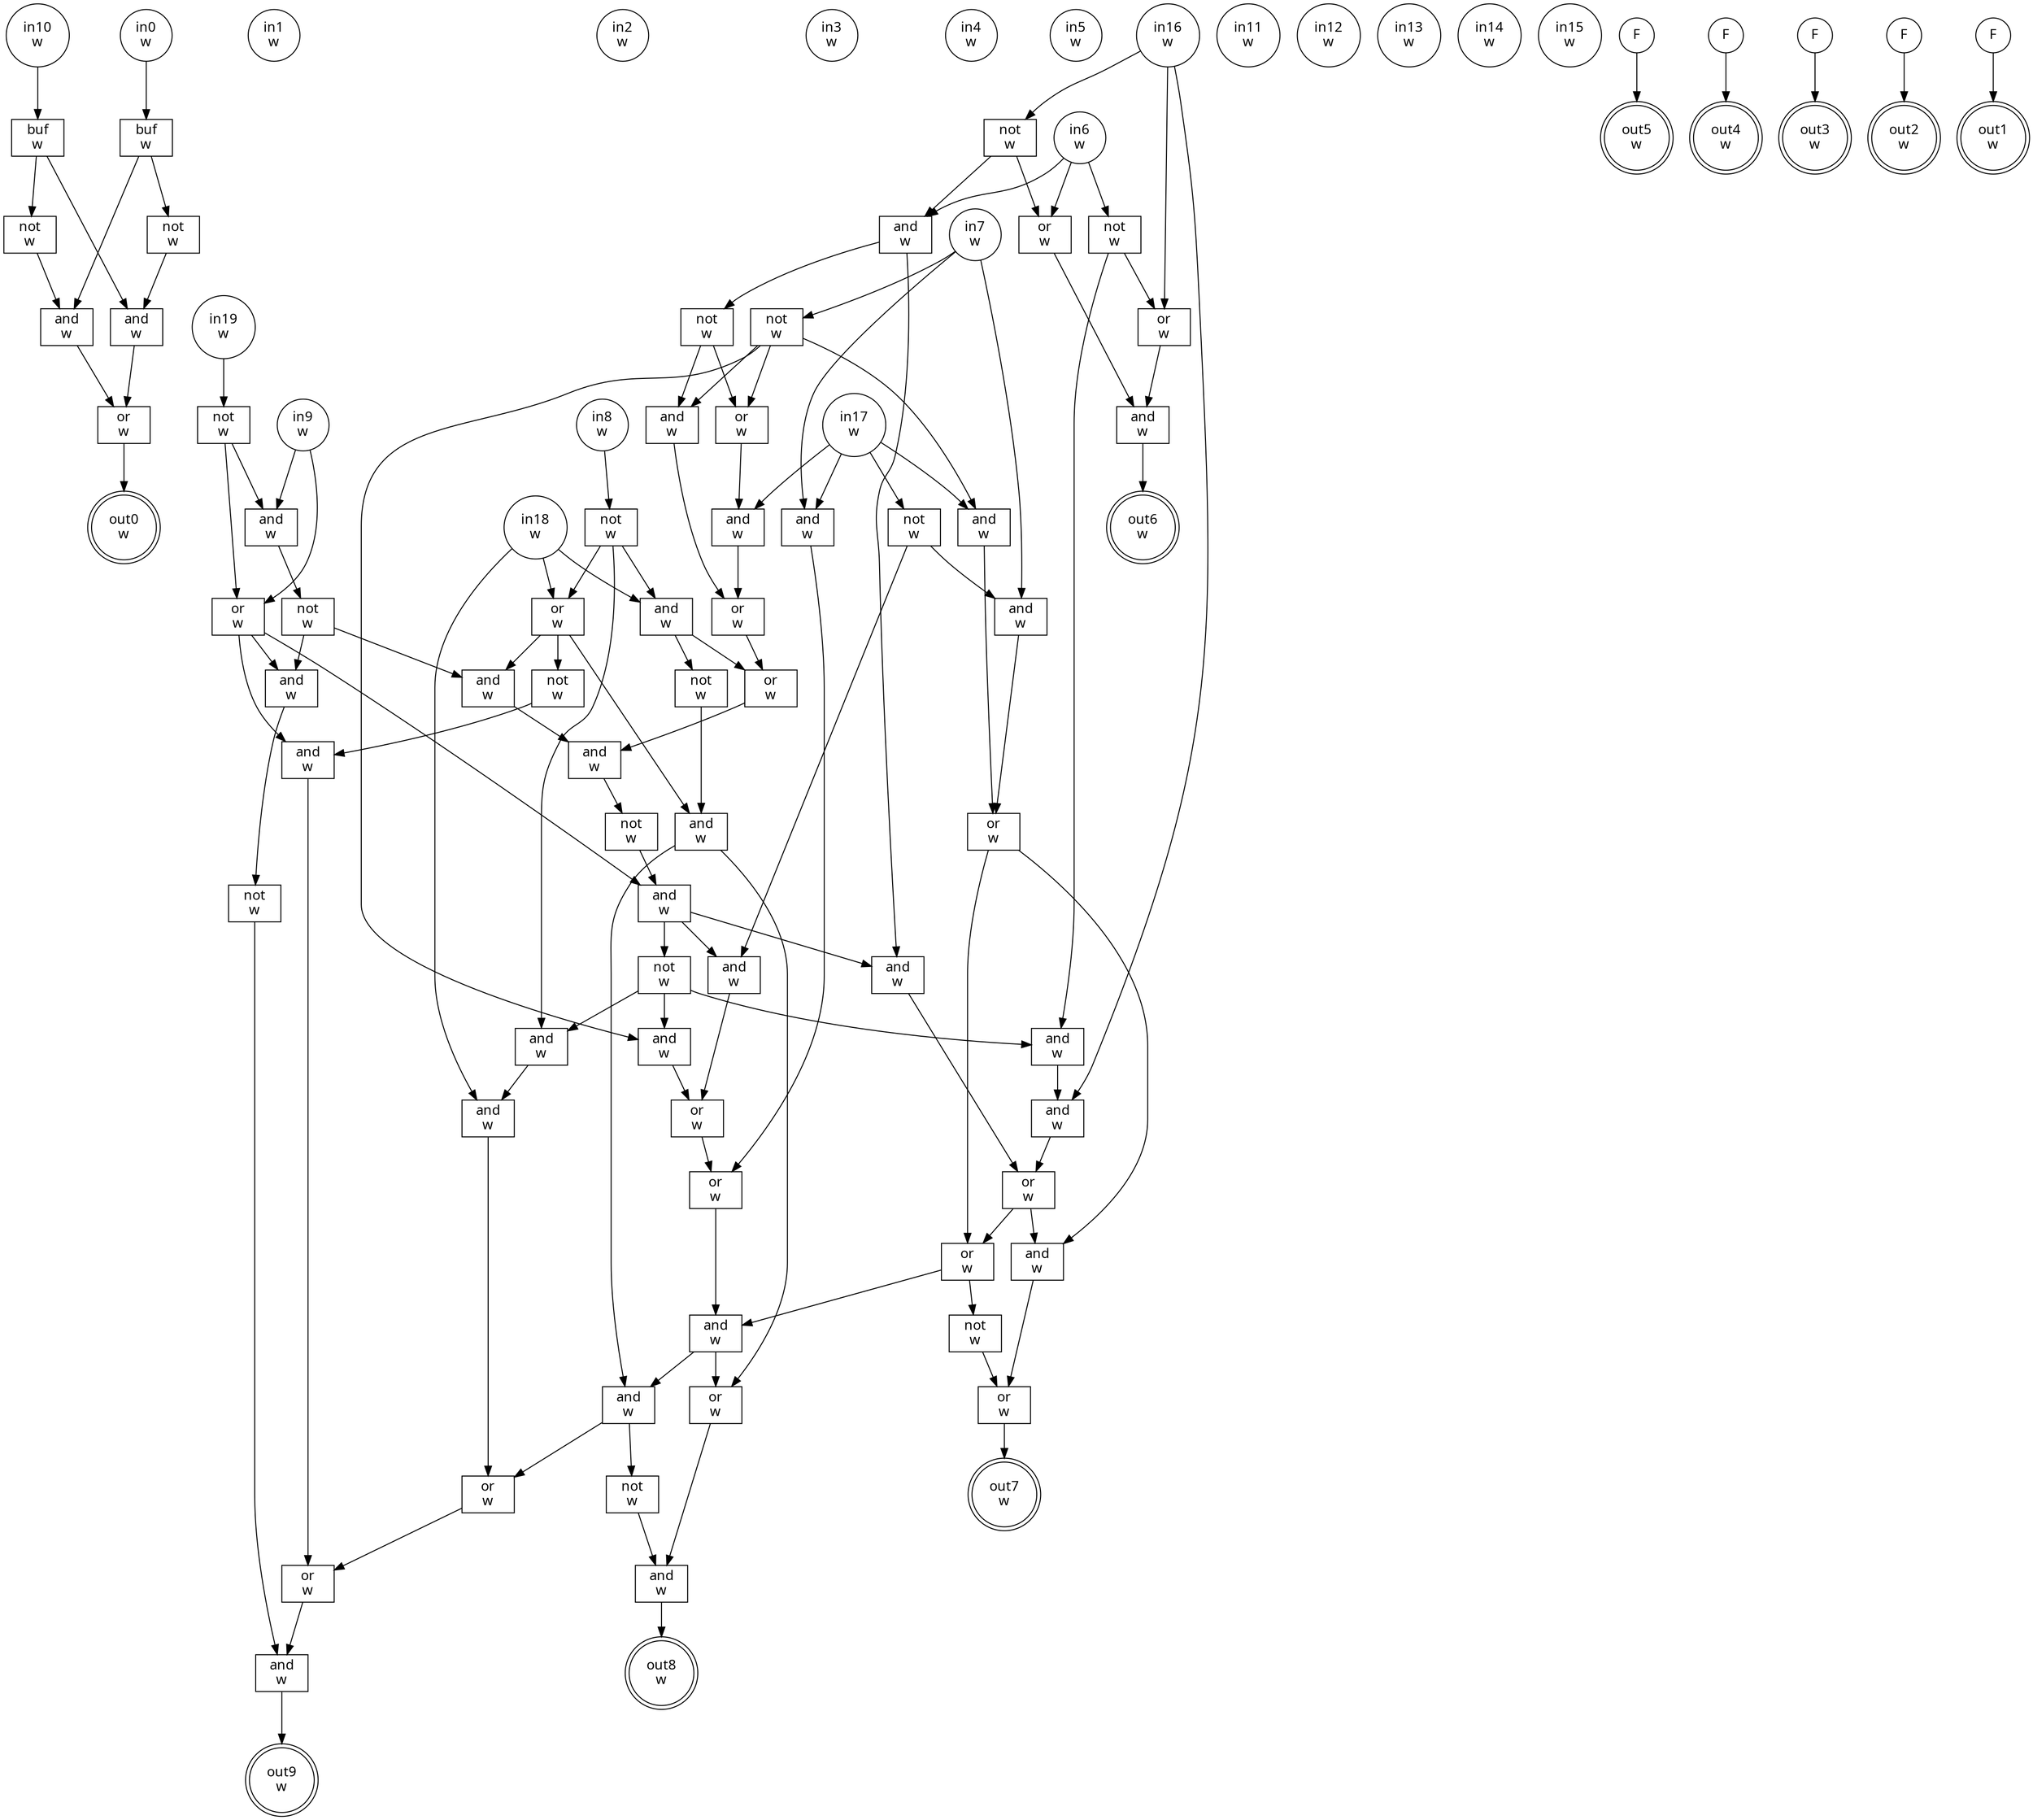 digraph circuit{
	node [style = filled, fillcolor = white,shape=rect, fontname=geneva]
	g0 [label="in0\nw",shape=circle,fillcolor=white]
	g1 [label="in1\nw",shape=circle,fillcolor=white]
	g2 [label="in2\nw",shape=circle,fillcolor=white]
	g3 [label="in3\nw",shape=circle,fillcolor=white]
	g4 [label="in4\nw",shape=circle,fillcolor=white]
	g5 [label="in5\nw",shape=circle,fillcolor=white]
	g6 [label="in6\nw",shape=circle,fillcolor=white]
	g7 [label="in7\nw",shape=circle,fillcolor=white]
	g8 [label="in8\nw",shape=circle,fillcolor=white]
	g9 [label="in9\nw",shape=circle,fillcolor=white]
	g10 [label="in10\nw",shape=circle,fillcolor=white]
	g11 [label="in11\nw",shape=circle,fillcolor=white]
	g12 [label="in12\nw",shape=circle,fillcolor=white]
	g13 [label="in13\nw",shape=circle,fillcolor=white]
	g14 [label="in14\nw",shape=circle,fillcolor=white]
	g15 [label="in15\nw",shape=circle,fillcolor=white]
	g16 [label="in16\nw",shape=circle,fillcolor=white]
	g17 [label="in17\nw",shape=circle,fillcolor=white]
	g18 [label="in18\nw",shape=circle,fillcolor=white]
	g19 [label="in19\nw",shape=circle,fillcolor=white]
	g20 [label="F",shape=circle,fillcolor=white]
	g21 [label="F",shape=circle,fillcolor=white]
	g22 [label="F",shape=circle,fillcolor=white]
	g23 [label="F",shape=circle,fillcolor=white]
	g24 [label="F",shape=circle,fillcolor=white]
	g25 [label="not\nw",fillcolor=white]
	g26 [label="not\nw",fillcolor=white]
	g27 [label="not\nw",fillcolor=white]
	g28 [label="buf\nw",fillcolor=white]
	g29 [label="not\nw",fillcolor=white]
	g30 [label="and\nw",fillcolor=white]
	g31 [label="not\nw",fillcolor=white]
	g32 [label="or\nw",fillcolor=white]
	g33 [label="and\nw",fillcolor=white]
	g34 [label="not\nw",fillcolor=white]
	g35 [label="not\nw",fillcolor=white]
	g36 [label="or\nw",fillcolor=white]
	g37 [label="and\nw",fillcolor=white]
	g38 [label="not\nw",fillcolor=white]
	g39 [label="and\nw",fillcolor=white]
	g40 [label="and\nw",fillcolor=white]
	g41 [label="not\nw",fillcolor=white]
	g42 [label="and\nw",fillcolor=white]
	g43 [label="and\nw",fillcolor=white]
	g44 [label="and\nw",fillcolor=white]
	g45 [label="not\nw",fillcolor=white]
	g46 [label="and\nw",fillcolor=white]
	g47 [label="or\nw",fillcolor=white]
	g48 [label="or\nw",fillcolor=white]
	g49 [label="and\nw",fillcolor=white]
	g50 [label="not\nw",fillcolor=white]
	g51 [label="or\nw",fillcolor=white]
	g52 [label="and\nw",fillcolor=white]
	g53 [label="and\nw",fillcolor=white]
	g54 [label="or\nw",fillcolor=white]
	g55 [label="or\nw",fillcolor=white]
	g56 [label="and\nw",fillcolor=white]
	g57 [label="not\nw",fillcolor=white]
	g58 [label="and\nw",fillcolor=white]
	g59 [label="and\nw",fillcolor=white]
	g60 [label="and\nw",fillcolor=white]
	g61 [label="not\nw",fillcolor=white]
	g62 [label="and\nw",fillcolor=white]
	g63 [label="or\nw",fillcolor=white]
	g64 [label="or\nw",fillcolor=white]
	g65 [label="and\nw",fillcolor=white]
	g66 [label="and\nw",fillcolor=white]
	g67 [label="not\nw",fillcolor=white]
	g68 [label="or\nw",fillcolor=white]
	g69 [label="and\nw",fillcolor=white]
	g70 [label="and\nw",fillcolor=white]
	g71 [label="and\nw",fillcolor=white]
	g72 [label="or\nw",fillcolor=white]
	g73 [label="and\nw",fillcolor=white]
	g74 [label="or\nw",fillcolor=white]
	g75 [label="and\nw",fillcolor=white]
	g76 [label="or\nw",fillcolor=white]
	g77 [label="and\nw",fillcolor=white]
	g78 [label="or\nw",fillcolor=white]
	g79 [label="or\nw",fillcolor=white]
	g80 [label="and\nw",fillcolor=white]
	g81 [label="not\nw",fillcolor=white]
	g82 [label="and\nw",fillcolor=white]
	g83 [label="not\nw",fillcolor=white]
	g84 [label="or\nw",fillcolor=white]
	g85 [label="buf\nw",fillcolor=white]
	g86 [label="and\nw",fillcolor=white]
	g87 [label="not\nw",fillcolor=white]
	g88 [label="and\nw",fillcolor=white]
	g89 [label="or\nw",fillcolor=white]
	g90 [label="out0\nw",shape=doublecircle,fillcolor=white]
	g91 [label="out1\nw",shape=doublecircle,fillcolor=white]
	g92 [label="out2\nw",shape=doublecircle,fillcolor=white]
	g93 [label="out3\nw",shape=doublecircle,fillcolor=white]
	g94 [label="out4\nw",shape=doublecircle,fillcolor=white]
	g95 [label="out5\nw",shape=doublecircle,fillcolor=white]
	g96 [label="out6\nw",shape=doublecircle,fillcolor=white]
	g97 [label="out7\nw",shape=doublecircle,fillcolor=white]
	g98 [label="out8\nw",shape=doublecircle,fillcolor=white]
	g99 [label="out9\nw",shape=doublecircle,fillcolor=white]
	edge [fontname=Geneva,fontcolor=forestgreen]
	g0->g85
	g6->g48
	g6->g49
	g6->g67
	g7->g43
	g7->g44
	g7->g45
	g8->g35
	g9->g30
	g9->g32
	g10->g28
	g16->g27
	g16->g68
	g16->g71
	g17->g26
	g17->g44
	g17->g46
	g17->g52
	g18->g36
	g18->g40
	g18->g66
	g19->g25
	g20->g95
	g21->g94
	g22->g93
	g23->g92
	g24->g91
	g25->g30
	g25->g32
	g26->g43
	g26->g60
	g27->g48
	g27->g49
	g28->g29
	g28->g88
	g29->g86
	g30->g31
	g31->g33
	g31->g37
	g32->g33
	g32->g39
	g32->g58
	g33->g34
	g34->g80
	g35->g36
	g35->g40
	g35->g65
	g36->g37
	g36->g38
	g36->g42
	g37->g56
	g38->g39
	g39->g79
	g40->g41
	g40->g55
	g41->g42
	g42->g76
	g42->g77
	g43->g47
	g44->g64
	g45->g46
	g45->g51
	g45->g53
	g45->g62
	g46->g47
	g47->g73
	g47->g74
	g48->g69
	g49->g50
	g49->g59
	g50->g51
	g50->g53
	g51->g52
	g52->g54
	g53->g54
	g54->g55
	g55->g56
	g56->g57
	g57->g58
	g58->g59
	g58->g60
	g58->g61
	g59->g72
	g60->g63
	g61->g62
	g61->g65
	g61->g70
	g62->g63
	g63->g64
	g64->g75
	g65->g66
	g66->g78
	g67->g68
	g67->g70
	g68->g69
	g69->g96
	g70->g71
	g71->g72
	g72->g73
	g72->g74
	g73->g84
	g74->g75
	g74->g83
	g75->g76
	g75->g77
	g76->g82
	g77->g78
	g77->g81
	g78->g79
	g79->g80
	g80->g99
	g81->g82
	g82->g98
	g83->g84
	g84->g97
	g85->g86
	g85->g87
	g86->g89
	g87->g88
	g88->g89
	g89->g90
}